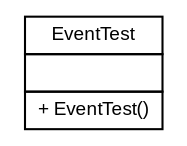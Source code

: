 #!/usr/local/bin/dot
#
# Class diagram 
# Generated by UMLGraph version 5.1 (http://www.umlgraph.org/)
#

digraph G {
	edge [fontname="arial",fontsize=10,labelfontname="arial",labelfontsize=10];
	node [fontname="arial",fontsize=10,shape=plaintext];
	nodesep=0.25;
	ranksep=0.5;
	// es.upm.dit.gsi.shanks.model.event.EventTest
	c854 [label=<<table title="es.upm.dit.gsi.shanks.model.event.EventTest" border="0" cellborder="1" cellspacing="0" cellpadding="2" port="p" href="./EventTest.html">
		<tr><td><table border="0" cellspacing="0" cellpadding="1">
<tr><td align="center" balign="center"> EventTest </td></tr>
		</table></td></tr>
		<tr><td><table border="0" cellspacing="0" cellpadding="1">
<tr><td align="left" balign="left">  </td></tr>
		</table></td></tr>
		<tr><td><table border="0" cellspacing="0" cellpadding="1">
<tr><td align="left" balign="left"> + EventTest() </td></tr>
		</table></td></tr>
		</table>>, fontname="arial", fontcolor="black", fontsize=9.0];
}

